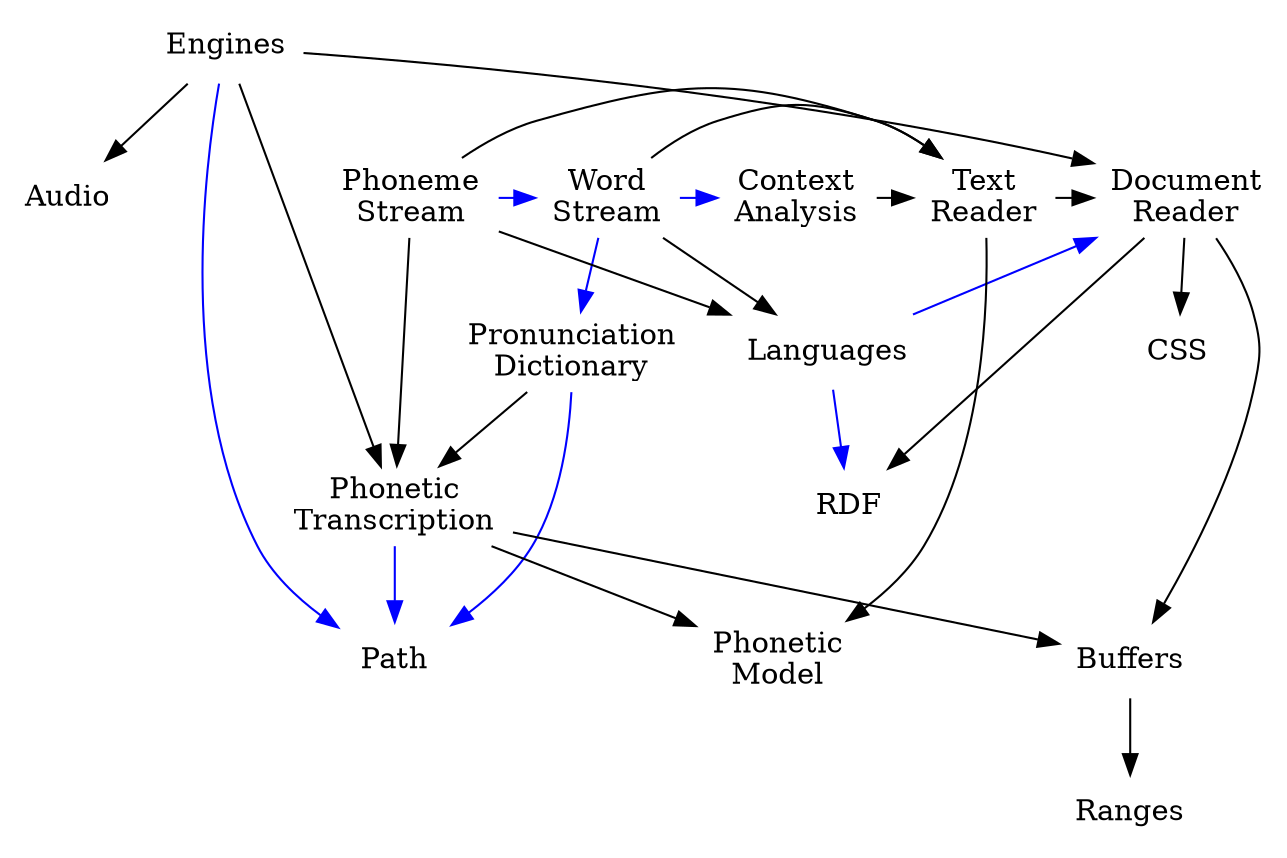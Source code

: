 digraph "Architecture" {

	audio                  [shape=none, label="Audio", URL="group__audio.html"]
	buffers                [shape=none, label="Buffers", URL="group__buffers.html"]
	css                    [shape=none, label="CSS", URL="group__css.html"]
	dictionary             [shape=none, label="Pronunciation&#x0A;Dictionary", URL="group__dictionary.html"]
	languages              [shape=none, label="Languages", URL="group__languages.html"]
	path                   [shape=none, label="Path", URL="group__path.html"]
	phoneme_model          [shape=none, label="Phonetic&#x0A;Model", URL="group__phoneme.html"]
	phoneme_transcription  [shape=none, label="Phonetic&#x0A;Transcription", URL="group__phonetic__transcription.html"]
	ranges                 [shape=none, label="Ranges", URL="group__ranges.html"]
	rdf                    [shape=none, label="RDF", URL="group__rdf.html"]
	tts_engines            [shape=none, label="Engines", URL="group__tts__engines.html"]

	subgraph { rank=same;

	document_reader        [shape=none, label="Document&#x0A;Reader", URL="group__document__reader.html"]
	text_reader            [shape=none, label="Text&#x0A;Reader", URL="group__text__reader.html"]
	context_analysis       [shape=none, label="Context&#x0A;Analysis", URL="group__context__analysis.html"]
	word_stream            [shape=none, label="Word&#x0A;Stream", URL="group__word__stream.html"]
	phoneme_stream         [shape=none, label="Phoneme&#x0A;Stream", URL="group__phoneme__stream.html"]

	}

	// usage (API)

	buffers -> ranges [color=black]

	dictionary -> phoneme_transcription [color=black]

	document_reader -> buffers [color=black]
	document_reader -> rdf     [color=black]
	document_reader -> css     [color=black]

	phoneme_transcription -> buffers [color=black]
	phoneme_transcription -> phoneme_model [color=black]

	text_reader -> phoneme_model [color=black]
	text_reader -> document_reader [color=black]

	context_analysis -> text_reader [color=black]

	word_stream -> text_reader [color=black]
	word_stream -> languages [color=black]

	phoneme_stream -> text_reader [color=black]
	phoneme_stream -> languages [color=black]
	phoneme_stream -> phoneme_transcription [color=black]

	tts_engines -> document_reader [color=black]
	tts_engines -> audio [color=black]
	tts_engines -> phoneme_transcription [color=black]

	// usage (implementation)

	dictionary -> path [color=blue]

	languages -> rdf [color=blue]
	languages -> document_reader [color=blue]

	phoneme_transcription -> path [color=blue]

	tts_engines -> path [color=blue]

	word_stream -> context_analysis [color=blue]
	word_stream -> dictionary [color=blue]

	phoneme_stream -> word_stream [color=blue]

}
